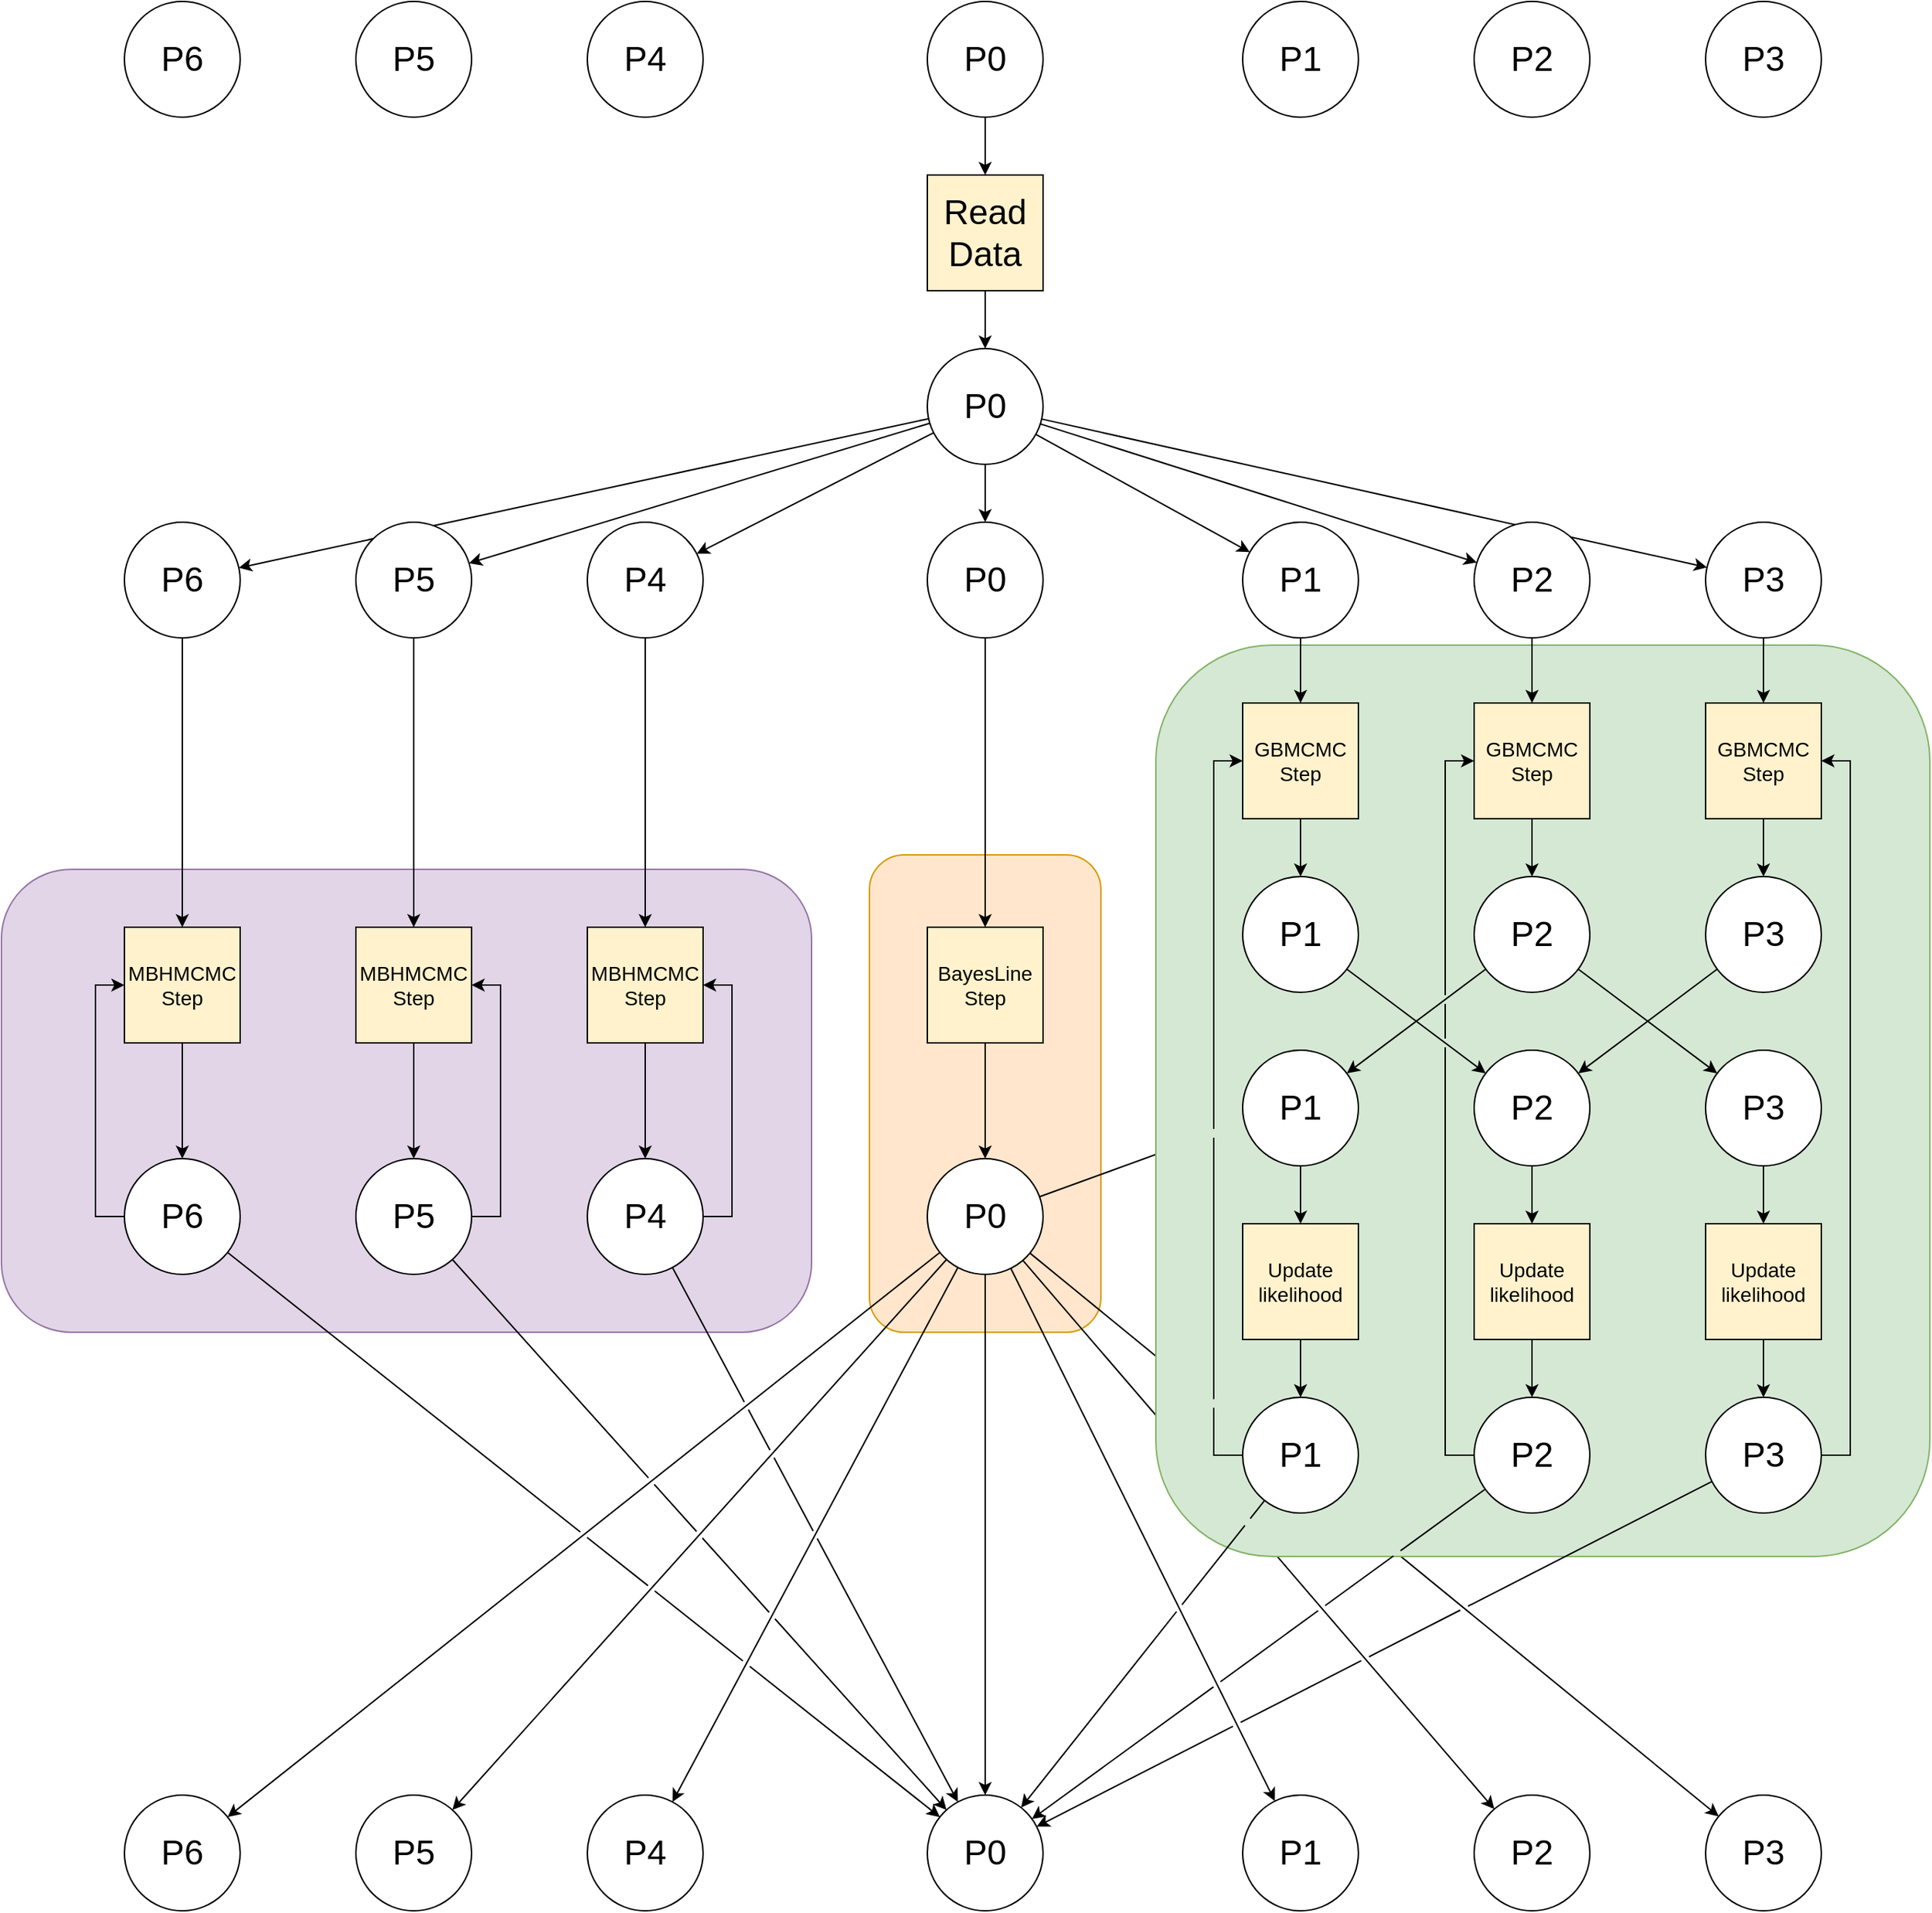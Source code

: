 <mxfile version="13.6.10" type="github">
  <diagram id="ocjEKwFpsV1IeR2hr5S3" name="Page-1">
    <mxGraphModel dx="3958" dy="3002" grid="1" gridSize="10" guides="1" tooltips="1" connect="1" arrows="1" fold="1" page="1" pageScale="1" pageWidth="850" pageHeight="1100" math="0" shadow="0">
      <root>
        <mxCell id="0" />
        <mxCell id="1" parent="0" />
        <mxCell id="KKFM_KyTwlKslKXIKcW2-12" value="" style="rounded=1;whiteSpace=wrap;html=1;strokeColor=#d79b00;fontSize=14;fillColor=#ffe6cc;" vertex="1" parent="1">
          <mxGeometry x="120" y="-450" width="160" height="330" as="geometry" />
        </mxCell>
        <mxCell id="9TntlFMedyVJn60BAklY-58" value="" style="rounded=1;whiteSpace=wrap;html=1;strokeColor=#9673a6;fontSize=14;fillColor=#e1d5e7;" parent="1" vertex="1">
          <mxGeometry x="-480" y="-440" width="560" height="320" as="geometry" />
        </mxCell>
        <mxCell id="fXf3r-uobzJEQX9jouKG-5" value="P0" style="ellipse;whiteSpace=wrap;html=1;fontSize=24;" parent="1" vertex="1">
          <mxGeometry x="160" y="-800" width="80" height="80" as="geometry" />
        </mxCell>
        <mxCell id="fXf3r-uobzJEQX9jouKG-9" value="P0" style="ellipse;whiteSpace=wrap;html=1;fontSize=24;" parent="1" vertex="1">
          <mxGeometry x="160" y="-680" width="80" height="80" as="geometry" />
        </mxCell>
        <mxCell id="fXf3r-uobzJEQX9jouKG-16" value="" style="endArrow=classic;html=1;fontSize=24;" parent="1" source="fXf3r-uobzJEQX9jouKG-5" target="fXf3r-uobzJEQX9jouKG-10" edge="1">
          <mxGeometry width="50" height="50" relative="1" as="geometry">
            <mxPoint x="160" y="-720" as="sourcePoint" />
            <mxPoint x="170" y="-510" as="targetPoint" />
          </mxGeometry>
        </mxCell>
        <mxCell id="fXf3r-uobzJEQX9jouKG-17" value="" style="endArrow=classic;html=1;fontSize=24;" parent="1" source="fXf3r-uobzJEQX9jouKG-5" target="fXf3r-uobzJEQX9jouKG-11" edge="1">
          <mxGeometry width="50" height="50" relative="1" as="geometry">
            <mxPoint x="160" y="-720" as="sourcePoint" />
            <mxPoint x="270" y="-520" as="targetPoint" />
          </mxGeometry>
        </mxCell>
        <mxCell id="fXf3r-uobzJEQX9jouKG-19" value="" style="endArrow=classic;html=1;fontSize=24;" parent="1" source="fXf3r-uobzJEQX9jouKG-5" target="fXf3r-uobzJEQX9jouKG-12" edge="1">
          <mxGeometry width="50" height="50" relative="1" as="geometry">
            <mxPoint x="188.284" y="-721.716" as="sourcePoint" />
            <mxPoint x="530" y="-580" as="targetPoint" />
          </mxGeometry>
        </mxCell>
        <mxCell id="fXf3r-uobzJEQX9jouKG-21" value="" style="endArrow=classic;html=1;fontSize=24;" parent="1" source="fXf3r-uobzJEQX9jouKG-5" target="fXf3r-uobzJEQX9jouKG-9" edge="1">
          <mxGeometry width="50" height="50" relative="1" as="geometry">
            <mxPoint x="280" y="-720" as="sourcePoint" />
            <mxPoint x="200" y="-640" as="targetPoint" />
          </mxGeometry>
        </mxCell>
        <mxCell id="fXf3r-uobzJEQX9jouKG-22" value="BayesLine Step" style="rounded=0;whiteSpace=wrap;html=1;fontSize=14;fillColor=#fff2cc;" parent="1" vertex="1">
          <mxGeometry x="160" y="-400" width="80" height="80" as="geometry" />
        </mxCell>
        <mxCell id="fXf3r-uobzJEQX9jouKG-26" value="P3" style="ellipse;whiteSpace=wrap;html=1;fontSize=24;" parent="1" vertex="1">
          <mxGeometry x="698" y="-1040" width="80" height="80" as="geometry" />
        </mxCell>
        <mxCell id="fXf3r-uobzJEQX9jouKG-27" value="P2" style="ellipse;whiteSpace=wrap;html=1;fontSize=24;" parent="1" vertex="1">
          <mxGeometry x="538" y="-1040" width="80" height="80" as="geometry" />
        </mxCell>
        <mxCell id="fXf3r-uobzJEQX9jouKG-28" value="&lt;font style=&quot;font-size: 24px&quot;&gt;P1&lt;/font&gt;" style="ellipse;whiteSpace=wrap;html=1;fontSize=24;" parent="1" vertex="1">
          <mxGeometry x="378" y="-1040" width="80" height="80" as="geometry" />
        </mxCell>
        <mxCell id="fXf3r-uobzJEQX9jouKG-29" value="&lt;font style=&quot;font-size: 24px&quot;&gt;P0&lt;/font&gt;" style="ellipse;whiteSpace=wrap;html=1;fontSize=24;" parent="1" vertex="1">
          <mxGeometry x="160" y="-1040" width="80" height="80" as="geometry" />
        </mxCell>
        <mxCell id="fXf3r-uobzJEQX9jouKG-30" value="Read Data" style="rounded=0;whiteSpace=wrap;html=1;fontSize=24;fillColor=#fff2cc;" parent="1" vertex="1">
          <mxGeometry x="160" y="-920" width="80" height="80" as="geometry" />
        </mxCell>
        <mxCell id="fXf3r-uobzJEQX9jouKG-31" value="" style="endArrow=classic;html=1;entryX=0.5;entryY=0;entryDx=0;entryDy=0;fontSize=24;" parent="1" source="fXf3r-uobzJEQX9jouKG-29" target="fXf3r-uobzJEQX9jouKG-30" edge="1">
          <mxGeometry width="50" height="50" relative="1" as="geometry">
            <mxPoint x="460" y="-570" as="sourcePoint" />
            <mxPoint x="510" y="-620" as="targetPoint" />
          </mxGeometry>
        </mxCell>
        <mxCell id="fXf3r-uobzJEQX9jouKG-32" value="" style="endArrow=classic;html=1;exitX=0.5;exitY=1;exitDx=0;exitDy=0;fontSize=24;" parent="1" source="fXf3r-uobzJEQX9jouKG-30" target="fXf3r-uobzJEQX9jouKG-5" edge="1">
          <mxGeometry width="50" height="50" relative="1" as="geometry">
            <mxPoint x="460" y="-570" as="sourcePoint" />
            <mxPoint x="510" y="-620" as="targetPoint" />
          </mxGeometry>
        </mxCell>
        <mxCell id="fXf3r-uobzJEQX9jouKG-42" value="" style="endArrow=classic;html=1;exitX=0.5;exitY=1;exitDx=0;exitDy=0;fontSize=24;" parent="1" source="fXf3r-uobzJEQX9jouKG-22" target="fXf3r-uobzJEQX9jouKG-100" edge="1">
          <mxGeometry width="50" height="50" relative="1" as="geometry">
            <mxPoint x="420" y="-480" as="sourcePoint" />
            <mxPoint x="200" y="-400" as="targetPoint" />
          </mxGeometry>
        </mxCell>
        <mxCell id="fXf3r-uobzJEQX9jouKG-63" value="" style="endArrow=classic;html=1;entryX=0.5;entryY=0;entryDx=0;entryDy=0;fontSize=24;" parent="1" source="fXf3r-uobzJEQX9jouKG-9" target="fXf3r-uobzJEQX9jouKG-22" edge="1">
          <mxGeometry relative="1" as="geometry">
            <mxPoint x="360" y="-380" as="sourcePoint" />
            <mxPoint x="460" y="-380" as="targetPoint" />
          </mxGeometry>
        </mxCell>
        <mxCell id="fXf3r-uobzJEQX9jouKG-93" value="" style="endArrow=classic;html=1;entryX=0.5;entryY=0;entryDx=0;entryDy=0;fontSize=24;" parent="1" target="fXf3r-uobzJEQX9jouKG-92" edge="1">
          <mxGeometry width="50" height="50" relative="1" as="geometry">
            <mxPoint x="200" y="-200" as="sourcePoint" />
            <mxPoint x="420" y="-280" as="targetPoint" />
          </mxGeometry>
        </mxCell>
        <mxCell id="fXf3r-uobzJEQX9jouKG-100" value="P0" style="ellipse;whiteSpace=wrap;html=1;fontSize=24;" parent="1" vertex="1">
          <mxGeometry x="160" y="-240" width="80" height="80" as="geometry" />
        </mxCell>
        <mxCell id="fXf3r-uobzJEQX9jouKG-116" value="P0" style="ellipse;whiteSpace=wrap;html=1;fontSize=24;" parent="1" vertex="1">
          <mxGeometry x="160" y="200" width="80" height="80" as="geometry" />
        </mxCell>
        <mxCell id="fXf3r-uobzJEQX9jouKG-117" value="" style="endArrow=classic;html=1;fontSize=24;" parent="1" source="fXf3r-uobzJEQX9jouKG-100" target="fXf3r-uobzJEQX9jouKG-116" edge="1">
          <mxGeometry width="50" height="50" relative="1" as="geometry">
            <mxPoint x="390" y="-140" as="sourcePoint" />
            <mxPoint x="440" y="-190" as="targetPoint" />
          </mxGeometry>
        </mxCell>
        <mxCell id="fXf3r-uobzJEQX9jouKG-129" value="P3" style="ellipse;whiteSpace=wrap;html=1;fontSize=24;" parent="1" vertex="1">
          <mxGeometry x="698" y="200" width="80" height="80" as="geometry" />
        </mxCell>
        <mxCell id="fXf3r-uobzJEQX9jouKG-130" value="P2" style="ellipse;whiteSpace=wrap;html=1;fontSize=24;" parent="1" vertex="1">
          <mxGeometry x="538" y="200" width="80" height="80" as="geometry" />
        </mxCell>
        <mxCell id="fXf3r-uobzJEQX9jouKG-131" value="P1" style="ellipse;whiteSpace=wrap;html=1;fontSize=24;" parent="1" vertex="1">
          <mxGeometry x="378" y="200" width="80" height="80" as="geometry" />
        </mxCell>
        <mxCell id="9TntlFMedyVJn60BAklY-5" value="P6" style="ellipse;whiteSpace=wrap;html=1;fontSize=24;" parent="1" vertex="1">
          <mxGeometry x="-395" y="-1040" width="80" height="80" as="geometry" />
        </mxCell>
        <mxCell id="9TntlFMedyVJn60BAklY-6" value="P5" style="ellipse;whiteSpace=wrap;html=1;fontSize=24;" parent="1" vertex="1">
          <mxGeometry x="-235" y="-1040" width="80" height="80" as="geometry" />
        </mxCell>
        <mxCell id="9TntlFMedyVJn60BAklY-7" value="P4" style="ellipse;whiteSpace=wrap;html=1;fontSize=24;" parent="1" vertex="1">
          <mxGeometry x="-75" y="-1040" width="80" height="80" as="geometry" />
        </mxCell>
        <mxCell id="9TntlFMedyVJn60BAklY-16" value="" style="endArrow=classic;html=1;labelBackgroundColor=none;fontSize=14;" parent="1" source="fXf3r-uobzJEQX9jouKG-5" target="9TntlFMedyVJn60BAklY-12" edge="1">
          <mxGeometry width="50" height="50" relative="1" as="geometry">
            <mxPoint x="-295" y="-640" as="sourcePoint" />
            <mxPoint x="-245" y="-690" as="targetPoint" />
          </mxGeometry>
        </mxCell>
        <mxCell id="9TntlFMedyVJn60BAklY-17" value="" style="endArrow=classic;html=1;labelBackgroundColor=none;fontSize=14;" parent="1" source="fXf3r-uobzJEQX9jouKG-5" target="9TntlFMedyVJn60BAklY-13" edge="1">
          <mxGeometry width="50" height="50" relative="1" as="geometry">
            <mxPoint x="-295" y="-640" as="sourcePoint" />
            <mxPoint x="-245" y="-690" as="targetPoint" />
          </mxGeometry>
        </mxCell>
        <mxCell id="9TntlFMedyVJn60BAklY-18" value="" style="endArrow=classic;html=1;labelBackgroundColor=none;fontSize=14;" parent="1" source="fXf3r-uobzJEQX9jouKG-5" target="9TntlFMedyVJn60BAklY-14" edge="1">
          <mxGeometry width="50" height="50" relative="1" as="geometry">
            <mxPoint x="-295" y="-640" as="sourcePoint" />
            <mxPoint x="-245" y="-690" as="targetPoint" />
          </mxGeometry>
        </mxCell>
        <mxCell id="9TntlFMedyVJn60BAklY-20" value="MBHMCMC Step" style="rounded=0;whiteSpace=wrap;html=1;fontSize=14;fillColor=#fff2cc;" parent="1" vertex="1">
          <mxGeometry x="-395" y="-400" width="80" height="80" as="geometry" />
        </mxCell>
        <mxCell id="9TntlFMedyVJn60BAklY-21" value="MBHMCMC Step" style="rounded=0;whiteSpace=wrap;html=1;fontSize=14;fillColor=#fff2cc;" parent="1" vertex="1">
          <mxGeometry x="-235" y="-400" width="80" height="80" as="geometry" />
        </mxCell>
        <mxCell id="9TntlFMedyVJn60BAklY-22" value="MBHMCMC Step" style="rounded=0;whiteSpace=wrap;html=1;fontSize=14;fillColor=#fff2cc;" parent="1" vertex="1">
          <mxGeometry x="-75" y="-400" width="80" height="80" as="geometry" />
        </mxCell>
        <mxCell id="9TntlFMedyVJn60BAklY-29" value="" style="endArrow=classic;html=1;labelBackgroundColor=none;fontSize=14;entryX=0.5;entryY=0;entryDx=0;entryDy=0;" parent="1" source="9TntlFMedyVJn60BAklY-12" target="9TntlFMedyVJn60BAklY-20" edge="1">
          <mxGeometry width="50" height="50" relative="1" as="geometry">
            <mxPoint x="-355" y="-520" as="sourcePoint" />
            <mxPoint x="-75" y="-440" as="targetPoint" />
          </mxGeometry>
        </mxCell>
        <mxCell id="9TntlFMedyVJn60BAklY-30" value="" style="endArrow=classic;html=1;labelBackgroundColor=none;fontSize=14;entryX=0.5;entryY=0;entryDx=0;entryDy=0;" parent="1" source="9TntlFMedyVJn60BAklY-13" target="9TntlFMedyVJn60BAklY-21" edge="1">
          <mxGeometry width="50" height="50" relative="1" as="geometry">
            <mxPoint x="-195.0" y="-520" as="sourcePoint" />
            <mxPoint x="-75" y="-440" as="targetPoint" />
          </mxGeometry>
        </mxCell>
        <mxCell id="9TntlFMedyVJn60BAklY-31" value="" style="endArrow=classic;html=1;labelBackgroundColor=none;fontSize=14;entryX=0.5;entryY=0;entryDx=0;entryDy=0;" parent="1" source="9TntlFMedyVJn60BAklY-14" target="9TntlFMedyVJn60BAklY-22" edge="1">
          <mxGeometry width="50" height="50" relative="1" as="geometry">
            <mxPoint x="-35.0" y="-520" as="sourcePoint" />
            <mxPoint x="-75" y="-440" as="targetPoint" />
          </mxGeometry>
        </mxCell>
        <mxCell id="9TntlFMedyVJn60BAklY-55" style="edgeStyle=orthogonalEdgeStyle;rounded=0;orthogonalLoop=1;jettySize=auto;html=1;entryX=0;entryY=0.5;entryDx=0;entryDy=0;labelBackgroundColor=none;fontSize=24;" parent="1" source="9TntlFMedyVJn60BAklY-34" target="9TntlFMedyVJn60BAklY-20" edge="1">
          <mxGeometry relative="1" as="geometry">
            <Array as="points">
              <mxPoint x="-415" y="-200" />
              <mxPoint x="-415" y="-360" />
            </Array>
          </mxGeometry>
        </mxCell>
        <mxCell id="9TntlFMedyVJn60BAklY-34" value="P6" style="ellipse;whiteSpace=wrap;html=1;fontSize=24;" parent="1" vertex="1">
          <mxGeometry x="-395" y="-240" width="80" height="80" as="geometry" />
        </mxCell>
        <mxCell id="9TntlFMedyVJn60BAklY-56" style="edgeStyle=orthogonalEdgeStyle;rounded=0;orthogonalLoop=1;jettySize=auto;html=1;entryX=1;entryY=0.5;entryDx=0;entryDy=0;labelBackgroundColor=none;fontSize=24;" parent="1" source="9TntlFMedyVJn60BAklY-35" target="9TntlFMedyVJn60BAklY-21" edge="1">
          <mxGeometry relative="1" as="geometry">
            <Array as="points">
              <mxPoint x="-135" y="-200" />
              <mxPoint x="-135" y="-360" />
            </Array>
          </mxGeometry>
        </mxCell>
        <mxCell id="9TntlFMedyVJn60BAklY-35" value="P5" style="ellipse;whiteSpace=wrap;html=1;fontSize=24;" parent="1" vertex="1">
          <mxGeometry x="-235" y="-240" width="80" height="80" as="geometry" />
        </mxCell>
        <mxCell id="9TntlFMedyVJn60BAklY-57" style="edgeStyle=orthogonalEdgeStyle;rounded=0;orthogonalLoop=1;jettySize=auto;html=1;entryX=1;entryY=0.5;entryDx=0;entryDy=0;labelBackgroundColor=none;fontSize=24;" parent="1" source="9TntlFMedyVJn60BAklY-36" target="9TntlFMedyVJn60BAklY-22" edge="1">
          <mxGeometry relative="1" as="geometry">
            <Array as="points">
              <mxPoint x="25" y="-200" />
              <mxPoint x="25" y="-360" />
            </Array>
          </mxGeometry>
        </mxCell>
        <mxCell id="9TntlFMedyVJn60BAklY-36" value="P4" style="ellipse;whiteSpace=wrap;html=1;fontSize=24;" parent="1" vertex="1">
          <mxGeometry x="-75" y="-240" width="80" height="80" as="geometry" />
        </mxCell>
        <mxCell id="9TntlFMedyVJn60BAklY-38" value="P6" style="ellipse;whiteSpace=wrap;html=1;fontSize=24;" parent="1" vertex="1">
          <mxGeometry x="-395" y="200" width="80" height="80" as="geometry" />
        </mxCell>
        <mxCell id="9TntlFMedyVJn60BAklY-39" value="P5" style="ellipse;whiteSpace=wrap;html=1;fontSize=24;" parent="1" vertex="1">
          <mxGeometry x="-235" y="200" width="80" height="80" as="geometry" />
        </mxCell>
        <mxCell id="9TntlFMedyVJn60BAklY-40" value="P4" style="ellipse;whiteSpace=wrap;html=1;fontSize=24;" parent="1" vertex="1">
          <mxGeometry x="-75" y="200" width="80" height="80" as="geometry" />
        </mxCell>
        <mxCell id="9TntlFMedyVJn60BAklY-43" value="" style="endArrow=classic;html=1;labelBackgroundColor=none;fontSize=14;exitX=0.5;exitY=1;exitDx=0;exitDy=0;" parent="1" source="9TntlFMedyVJn60BAklY-20" target="9TntlFMedyVJn60BAklY-34" edge="1">
          <mxGeometry relative="1" as="geometry">
            <mxPoint x="-235" y="-280" as="sourcePoint" />
            <mxPoint x="-135" y="-280" as="targetPoint" />
          </mxGeometry>
        </mxCell>
        <mxCell id="9TntlFMedyVJn60BAklY-45" value="" style="endArrow=classic;html=1;labelBackgroundColor=none;fontSize=14;exitX=0.5;exitY=1;exitDx=0;exitDy=0;" parent="1" source="9TntlFMedyVJn60BAklY-21" target="9TntlFMedyVJn60BAklY-35" edge="1">
          <mxGeometry relative="1" as="geometry">
            <mxPoint x="-235" y="-280" as="sourcePoint" />
            <mxPoint x="-135" y="-280" as="targetPoint" />
          </mxGeometry>
        </mxCell>
        <mxCell id="9TntlFMedyVJn60BAklY-47" value="" style="endArrow=classic;html=1;labelBackgroundColor=none;fontSize=14;exitX=0.5;exitY=1;exitDx=0;exitDy=0;" parent="1" source="9TntlFMedyVJn60BAklY-22" target="9TntlFMedyVJn60BAklY-36" edge="1">
          <mxGeometry relative="1" as="geometry">
            <mxPoint x="-235" y="-280" as="sourcePoint" />
            <mxPoint x="-135" y="-280" as="targetPoint" />
          </mxGeometry>
        </mxCell>
        <mxCell id="KKFM_KyTwlKslKXIKcW2-1" value="" style="endArrow=classic;html=1;jumpStyle=gap;" edge="1" parent="1" source="fXf3r-uobzJEQX9jouKG-100" target="fXf3r-uobzJEQX9jouKG-131">
          <mxGeometry width="50" height="50" relative="1" as="geometry">
            <mxPoint x="660" y="140" as="sourcePoint" />
            <mxPoint x="710" y="90" as="targetPoint" />
          </mxGeometry>
        </mxCell>
        <mxCell id="KKFM_KyTwlKslKXIKcW2-2" value="" style="endArrow=classic;html=1;jumpStyle=gap;" edge="1" parent="1" source="fXf3r-uobzJEQX9jouKG-100" target="fXf3r-uobzJEQX9jouKG-130">
          <mxGeometry width="50" height="50" relative="1" as="geometry">
            <mxPoint x="232.151" y="43.307" as="sourcePoint" />
            <mxPoint x="347.812" y="216.718" as="targetPoint" />
          </mxGeometry>
        </mxCell>
        <mxCell id="KKFM_KyTwlKslKXIKcW2-3" value="" style="endArrow=classic;html=1;jumpStyle=gap;" edge="1" parent="1" source="fXf3r-uobzJEQX9jouKG-100" target="fXf3r-uobzJEQX9jouKG-129">
          <mxGeometry width="50" height="50" relative="1" as="geometry">
            <mxPoint x="242" y="34" as="sourcePoint" />
            <mxPoint x="498" y="226" as="targetPoint" />
          </mxGeometry>
        </mxCell>
        <mxCell id="KKFM_KyTwlKslKXIKcW2-5" value="" style="endArrow=classic;html=1;jumpStyle=gap;" edge="1" parent="1" source="fXf3r-uobzJEQX9jouKG-100" target="9TntlFMedyVJn60BAklY-38">
          <mxGeometry width="50" height="50" relative="1" as="geometry">
            <mxPoint x="1140" y="20" as="sourcePoint" />
            <mxPoint x="1190" y="-30" as="targetPoint" />
          </mxGeometry>
        </mxCell>
        <mxCell id="KKFM_KyTwlKslKXIKcW2-6" value="" style="endArrow=classic;html=1;jumpStyle=gap;" edge="1" parent="1" source="fXf3r-uobzJEQX9jouKG-100" target="9TntlFMedyVJn60BAklY-39">
          <mxGeometry width="50" height="50" relative="1" as="geometry">
            <mxPoint x="1140" y="20" as="sourcePoint" />
            <mxPoint x="1190" y="-30" as="targetPoint" />
          </mxGeometry>
        </mxCell>
        <mxCell id="KKFM_KyTwlKslKXIKcW2-7" value="" style="endArrow=classic;html=1;jumpStyle=gap;" edge="1" parent="1" source="fXf3r-uobzJEQX9jouKG-100" target="9TntlFMedyVJn60BAklY-40">
          <mxGeometry width="50" height="50" relative="1" as="geometry">
            <mxPoint x="1140" y="20" as="sourcePoint" />
            <mxPoint x="1190" y="-30" as="targetPoint" />
          </mxGeometry>
        </mxCell>
        <mxCell id="KKFM_KyTwlKslKXIKcW2-9" value="" style="endArrow=classic;html=1;jumpStyle=gap;" edge="1" parent="1" source="9TntlFMedyVJn60BAklY-34" target="fXf3r-uobzJEQX9jouKG-116">
          <mxGeometry width="50" height="50" relative="1" as="geometry">
            <mxPoint x="1140" y="20" as="sourcePoint" />
            <mxPoint x="1190" y="-30" as="targetPoint" />
          </mxGeometry>
        </mxCell>
        <mxCell id="KKFM_KyTwlKslKXIKcW2-10" value="" style="endArrow=classic;html=1;jumpStyle=gap;" edge="1" parent="1" source="9TntlFMedyVJn60BAklY-35" target="fXf3r-uobzJEQX9jouKG-116">
          <mxGeometry width="50" height="50" relative="1" as="geometry">
            <mxPoint x="1140" y="20" as="sourcePoint" />
            <mxPoint x="1190" y="-30" as="targetPoint" />
          </mxGeometry>
        </mxCell>
        <mxCell id="KKFM_KyTwlKslKXIKcW2-11" value="" style="endArrow=classic;html=1;jumpStyle=gap;" edge="1" parent="1" source="9TntlFMedyVJn60BAklY-36" target="fXf3r-uobzJEQX9jouKG-116">
          <mxGeometry width="50" height="50" relative="1" as="geometry">
            <mxPoint x="1140" y="20" as="sourcePoint" />
            <mxPoint x="1190" y="-30" as="targetPoint" />
          </mxGeometry>
        </mxCell>
        <mxCell id="9TntlFMedyVJn60BAklY-1" value="" style="rounded=1;whiteSpace=wrap;html=1;strokeColor=#82b366;fontSize=14;fillColor=#d5e8d4;" parent="1" vertex="1">
          <mxGeometry x="318" y="-595" width="535" height="630" as="geometry" />
        </mxCell>
        <mxCell id="fXf3r-uobzJEQX9jouKG-10" value="P1" style="ellipse;whiteSpace=wrap;html=1;fontSize=24;" parent="1" vertex="1">
          <mxGeometry x="378" y="-680" width="80" height="80" as="geometry" />
        </mxCell>
        <mxCell id="fXf3r-uobzJEQX9jouKG-11" value="P2" style="ellipse;whiteSpace=wrap;html=1;fontSize=24;" parent="1" vertex="1">
          <mxGeometry x="538" y="-680" width="80" height="80" as="geometry" />
        </mxCell>
        <mxCell id="fXf3r-uobzJEQX9jouKG-12" value="P3" style="ellipse;whiteSpace=wrap;html=1;fontSize=24;" parent="1" vertex="1">
          <mxGeometry x="698" y="-680" width="80" height="80" as="geometry" />
        </mxCell>
        <mxCell id="fXf3r-uobzJEQX9jouKG-23" value="GBMCMC Step" style="rounded=0;whiteSpace=wrap;html=1;fontSize=14;fillColor=#fff2cc;" parent="1" vertex="1">
          <mxGeometry x="378" y="-555" width="80" height="80" as="geometry" />
        </mxCell>
        <mxCell id="fXf3r-uobzJEQX9jouKG-24" value="GBMCMC Step" style="rounded=0;whiteSpace=wrap;html=1;fontSize=14;fillColor=#fff2cc;" parent="1" vertex="1">
          <mxGeometry x="538" y="-555" width="80" height="80" as="geometry" />
        </mxCell>
        <mxCell id="fXf3r-uobzJEQX9jouKG-25" value="GBMCMC Step" style="rounded=0;whiteSpace=wrap;html=1;fontSize=14;fillColor=#fff2cc;" parent="1" vertex="1">
          <mxGeometry x="698" y="-555" width="80" height="80" as="geometry" />
        </mxCell>
        <mxCell id="fXf3r-uobzJEQX9jouKG-33" value="P3" style="ellipse;whiteSpace=wrap;html=1;fontSize=24;" parent="1" vertex="1">
          <mxGeometry x="698" y="-435" width="80" height="80" as="geometry" />
        </mxCell>
        <mxCell id="fXf3r-uobzJEQX9jouKG-34" value="P2" style="ellipse;whiteSpace=wrap;html=1;fontSize=24;" parent="1" vertex="1">
          <mxGeometry x="538" y="-435" width="80" height="80" as="geometry" />
        </mxCell>
        <mxCell id="fXf3r-uobzJEQX9jouKG-35" value="P1" style="ellipse;whiteSpace=wrap;html=1;fontSize=24;" parent="1" vertex="1">
          <mxGeometry x="378" y="-435" width="80" height="80" as="geometry" />
        </mxCell>
        <mxCell id="fXf3r-uobzJEQX9jouKG-43" value="" style="endArrow=classic;html=1;exitX=0.5;exitY=1;exitDx=0;exitDy=0;fontSize=24;" parent="1" source="fXf3r-uobzJEQX9jouKG-23" target="fXf3r-uobzJEQX9jouKG-35" edge="1">
          <mxGeometry width="50" height="50" relative="1" as="geometry">
            <mxPoint x="478" y="-515" as="sourcePoint" />
            <mxPoint x="528" y="-565" as="targetPoint" />
          </mxGeometry>
        </mxCell>
        <mxCell id="fXf3r-uobzJEQX9jouKG-47" value="" style="endArrow=classic;html=1;exitX=0.5;exitY=1;exitDx=0;exitDy=0;entryX=0.5;entryY=0;entryDx=0;entryDy=0;fontSize=24;" parent="1" source="fXf3r-uobzJEQX9jouKG-24" target="fXf3r-uobzJEQX9jouKG-34" edge="1">
          <mxGeometry width="50" height="50" relative="1" as="geometry">
            <mxPoint x="478" y="-515" as="sourcePoint" />
            <mxPoint x="528" y="-565" as="targetPoint" />
          </mxGeometry>
        </mxCell>
        <mxCell id="fXf3r-uobzJEQX9jouKG-48" value="" style="endArrow=classic;html=1;exitX=0.5;exitY=1;exitDx=0;exitDy=0;fontSize=24;" parent="1" source="fXf3r-uobzJEQX9jouKG-25" target="fXf3r-uobzJEQX9jouKG-33" edge="1">
          <mxGeometry width="50" height="50" relative="1" as="geometry">
            <mxPoint x="478" y="-515" as="sourcePoint" />
            <mxPoint x="528" y="-565" as="targetPoint" />
          </mxGeometry>
        </mxCell>
        <mxCell id="fXf3r-uobzJEQX9jouKG-49" value="P3" style="ellipse;whiteSpace=wrap;html=1;fontSize=24;" parent="1" vertex="1">
          <mxGeometry x="698" y="-315" width="80" height="80" as="geometry" />
        </mxCell>
        <mxCell id="fXf3r-uobzJEQX9jouKG-50" value="P2" style="ellipse;whiteSpace=wrap;html=1;fontSize=24;" parent="1" vertex="1">
          <mxGeometry x="538" y="-315" width="80" height="80" as="geometry" />
        </mxCell>
        <mxCell id="fXf3r-uobzJEQX9jouKG-51" value="P1" style="ellipse;whiteSpace=wrap;html=1;fontSize=24;" parent="1" vertex="1">
          <mxGeometry x="378" y="-315" width="80" height="80" as="geometry" />
        </mxCell>
        <mxCell id="fXf3r-uobzJEQX9jouKG-75" value="" style="endArrow=classic;html=1;fontSize=24;" parent="1" source="fXf3r-uobzJEQX9jouKG-10" target="fXf3r-uobzJEQX9jouKG-23" edge="1">
          <mxGeometry relative="1" as="geometry">
            <mxPoint x="417.83" y="-610" as="sourcePoint" />
            <mxPoint x="417.83" y="-450" as="targetPoint" />
          </mxGeometry>
        </mxCell>
        <mxCell id="fXf3r-uobzJEQX9jouKG-77" value="" style="endArrow=classic;html=1;entryX=0.5;entryY=0;entryDx=0;entryDy=0;fontSize=24;" parent="1" source="fXf3r-uobzJEQX9jouKG-11" target="fXf3r-uobzJEQX9jouKG-24" edge="1">
          <mxGeometry relative="1" as="geometry">
            <mxPoint x="577.83" y="-610" as="sourcePoint" />
            <mxPoint x="577.83" y="-450" as="targetPoint" />
          </mxGeometry>
        </mxCell>
        <mxCell id="fXf3r-uobzJEQX9jouKG-79" value="" style="endArrow=classic;html=1;entryX=0.5;entryY=0;entryDx=0;entryDy=0;fontSize=24;" parent="1" source="fXf3r-uobzJEQX9jouKG-12" target="fXf3r-uobzJEQX9jouKG-25" edge="1">
          <mxGeometry relative="1" as="geometry">
            <mxPoint x="737.83" y="-610" as="sourcePoint" />
            <mxPoint x="737.83" y="-450" as="targetPoint" />
          </mxGeometry>
        </mxCell>
        <mxCell id="fXf3r-uobzJEQX9jouKG-83" value="" style="endArrow=classic;html=1;fontSize=24;" parent="1" source="fXf3r-uobzJEQX9jouKG-35" target="fXf3r-uobzJEQX9jouKG-50" edge="1">
          <mxGeometry width="50" height="50" relative="1" as="geometry">
            <mxPoint x="406.11" y="-351.521" as="sourcePoint" />
            <mxPoint x="478" y="-315" as="targetPoint" />
          </mxGeometry>
        </mxCell>
        <mxCell id="fXf3r-uobzJEQX9jouKG-84" value="" style="endArrow=classic;html=1;fontSize=24;" parent="1" source="fXf3r-uobzJEQX9jouKG-34" target="fXf3r-uobzJEQX9jouKG-51" edge="1">
          <mxGeometry width="50" height="50" relative="1" as="geometry">
            <mxPoint x="289.89" y="-351.521" as="sourcePoint" />
            <mxPoint x="518" y="-315" as="targetPoint" />
          </mxGeometry>
        </mxCell>
        <mxCell id="fXf3r-uobzJEQX9jouKG-85" value="" style="endArrow=classic;html=1;fontSize=24;" parent="1" source="fXf3r-uobzJEQX9jouKG-34" target="fXf3r-uobzJEQX9jouKG-49" edge="1">
          <mxGeometry width="50" height="50" relative="1" as="geometry">
            <mxPoint x="428" y="-145" as="sourcePoint" />
            <mxPoint x="778" y="-245" as="targetPoint" />
          </mxGeometry>
        </mxCell>
        <mxCell id="fXf3r-uobzJEQX9jouKG-87" value="" style="endArrow=classic;html=1;fontSize=24;" parent="1" source="fXf3r-uobzJEQX9jouKG-33" target="fXf3r-uobzJEQX9jouKG-50" edge="1">
          <mxGeometry width="50" height="50" relative="1" as="geometry">
            <mxPoint x="428" y="-145" as="sourcePoint" />
            <mxPoint x="678" y="-315" as="targetPoint" />
          </mxGeometry>
        </mxCell>
        <mxCell id="fXf3r-uobzJEQX9jouKG-89" value="Update likelihood" style="rounded=0;whiteSpace=wrap;html=1;fontSize=14;fillColor=#fff2cc;" parent="1" vertex="1">
          <mxGeometry x="698" y="-195" width="80" height="80" as="geometry" />
        </mxCell>
        <mxCell id="fXf3r-uobzJEQX9jouKG-90" value="Update likelihood" style="rounded=0;whiteSpace=wrap;html=1;fontSize=14;fillColor=#fff2cc;" parent="1" vertex="1">
          <mxGeometry x="538" y="-195" width="80" height="80" as="geometry" />
        </mxCell>
        <mxCell id="fXf3r-uobzJEQX9jouKG-91" value="Update likelihood" style="rounded=0;whiteSpace=wrap;html=1;fontSize=14;fillColor=#fff2cc;" parent="1" vertex="1">
          <mxGeometry x="378" y="-195" width="80" height="80" as="geometry" />
        </mxCell>
        <mxCell id="fXf3r-uobzJEQX9jouKG-94" value="" style="endArrow=classic;html=1;exitX=0.5;exitY=1;exitDx=0;exitDy=0;entryX=0.5;entryY=0;entryDx=0;entryDy=0;fontSize=24;" parent="1" source="fXf3r-uobzJEQX9jouKG-51" target="fXf3r-uobzJEQX9jouKG-91" edge="1">
          <mxGeometry width="50" height="50" relative="1" as="geometry">
            <mxPoint x="428" y="-265" as="sourcePoint" />
            <mxPoint x="478" y="-315" as="targetPoint" />
          </mxGeometry>
        </mxCell>
        <mxCell id="fXf3r-uobzJEQX9jouKG-95" value="" style="endArrow=classic;html=1;exitX=0.5;exitY=1;exitDx=0;exitDy=0;entryX=0.5;entryY=0;entryDx=0;entryDy=0;fontSize=24;" parent="1" source="fXf3r-uobzJEQX9jouKG-50" target="fXf3r-uobzJEQX9jouKG-90" edge="1">
          <mxGeometry width="50" height="50" relative="1" as="geometry">
            <mxPoint x="428" y="-265" as="sourcePoint" />
            <mxPoint x="478" y="-315" as="targetPoint" />
          </mxGeometry>
        </mxCell>
        <mxCell id="fXf3r-uobzJEQX9jouKG-96" value="" style="endArrow=classic;html=1;exitX=0.5;exitY=1;exitDx=0;exitDy=0;entryX=0.5;entryY=0;entryDx=0;entryDy=0;fontSize=24;" parent="1" source="fXf3r-uobzJEQX9jouKG-49" target="fXf3r-uobzJEQX9jouKG-89" edge="1">
          <mxGeometry width="50" height="50" relative="1" as="geometry">
            <mxPoint x="428" y="-265" as="sourcePoint" />
            <mxPoint x="478" y="-315" as="targetPoint" />
          </mxGeometry>
        </mxCell>
        <mxCell id="KKFM_KyTwlKslKXIKcW2-16" style="edgeStyle=orthogonalEdgeStyle;rounded=0;jumpStyle=gap;orthogonalLoop=1;jettySize=auto;html=1;entryX=1;entryY=0.5;entryDx=0;entryDy=0;" edge="1" parent="1" source="fXf3r-uobzJEQX9jouKG-97" target="fXf3r-uobzJEQX9jouKG-25">
          <mxGeometry relative="1" as="geometry">
            <Array as="points">
              <mxPoint x="798" y="-35" />
              <mxPoint x="798" y="-515" />
            </Array>
          </mxGeometry>
        </mxCell>
        <mxCell id="fXf3r-uobzJEQX9jouKG-97" value="P3" style="ellipse;whiteSpace=wrap;html=1;fontSize=24;" parent="1" vertex="1">
          <mxGeometry x="698" y="-75" width="80" height="80" as="geometry" />
        </mxCell>
        <mxCell id="KKFM_KyTwlKslKXIKcW2-14" style="edgeStyle=orthogonalEdgeStyle;rounded=0;jumpStyle=gap;orthogonalLoop=1;jettySize=auto;html=1;entryX=0;entryY=0.5;entryDx=0;entryDy=0;" edge="1" parent="1" source="fXf3r-uobzJEQX9jouKG-98" target="fXf3r-uobzJEQX9jouKG-24">
          <mxGeometry relative="1" as="geometry">
            <Array as="points">
              <mxPoint x="518" y="-35" />
              <mxPoint x="518" y="-515" />
            </Array>
          </mxGeometry>
        </mxCell>
        <mxCell id="fXf3r-uobzJEQX9jouKG-98" value="P2" style="ellipse;whiteSpace=wrap;html=1;fontSize=24;" parent="1" vertex="1">
          <mxGeometry x="538" y="-75" width="80" height="80" as="geometry" />
        </mxCell>
        <mxCell id="KKFM_KyTwlKslKXIKcW2-13" style="edgeStyle=orthogonalEdgeStyle;rounded=0;jumpStyle=gap;orthogonalLoop=1;jettySize=auto;html=1;entryX=0;entryY=0.5;entryDx=0;entryDy=0;" edge="1" parent="1" source="fXf3r-uobzJEQX9jouKG-99" target="fXf3r-uobzJEQX9jouKG-23">
          <mxGeometry relative="1" as="geometry">
            <Array as="points">
              <mxPoint x="358" y="-35" />
              <mxPoint x="358" y="-515" />
            </Array>
          </mxGeometry>
        </mxCell>
        <mxCell id="fXf3r-uobzJEQX9jouKG-99" value="P1" style="ellipse;whiteSpace=wrap;html=1;fontSize=24;" parent="1" vertex="1">
          <mxGeometry x="378" y="-75" width="80" height="80" as="geometry" />
        </mxCell>
        <mxCell id="fXf3r-uobzJEQX9jouKG-123" value="" style="endArrow=classic;html=1;exitX=0.5;exitY=1;exitDx=0;exitDy=0;fontSize=24;labelBackgroundColor=none;" parent="1" source="fXf3r-uobzJEQX9jouKG-91" target="fXf3r-uobzJEQX9jouKG-99" edge="1">
          <mxGeometry relative="1" as="geometry">
            <mxPoint x="308" y="-225" as="sourcePoint" />
            <mxPoint x="408" y="-225" as="targetPoint" />
          </mxGeometry>
        </mxCell>
        <mxCell id="fXf3r-uobzJEQX9jouKG-125" value="" style="endArrow=classic;html=1;exitX=0.5;exitY=1;exitDx=0;exitDy=0;fontSize=24;labelBackgroundColor=none;" parent="1" source="fXf3r-uobzJEQX9jouKG-90" target="fXf3r-uobzJEQX9jouKG-98" edge="1">
          <mxGeometry relative="1" as="geometry">
            <mxPoint x="308" y="-225" as="sourcePoint" />
            <mxPoint x="408" y="-225" as="targetPoint" />
          </mxGeometry>
        </mxCell>
        <mxCell id="fXf3r-uobzJEQX9jouKG-127" value="" style="endArrow=classic;html=1;exitX=0.5;exitY=1;exitDx=0;exitDy=0;fontSize=24;labelBackgroundColor=none;" parent="1" source="fXf3r-uobzJEQX9jouKG-89" target="fXf3r-uobzJEQX9jouKG-97" edge="1">
          <mxGeometry relative="1" as="geometry">
            <mxPoint x="728" y="-115" as="sourcePoint" />
            <mxPoint x="748" y="-25" as="targetPoint" />
          </mxGeometry>
        </mxCell>
        <mxCell id="fXf3r-uobzJEQX9jouKG-118" value="" style="endArrow=classic;html=1;fontSize=24;jumpStyle=gap;" parent="1" source="fXf3r-uobzJEQX9jouKG-99" target="fXf3r-uobzJEQX9jouKG-116" edge="1">
          <mxGeometry width="50" height="50" relative="1" as="geometry">
            <mxPoint x="390" y="-140" as="sourcePoint" />
            <mxPoint x="440" y="-190" as="targetPoint" />
          </mxGeometry>
        </mxCell>
        <mxCell id="fXf3r-uobzJEQX9jouKG-119" value="" style="endArrow=classic;html=1;fontSize=24;jumpStyle=gap;" parent="1" source="fXf3r-uobzJEQX9jouKG-98" target="fXf3r-uobzJEQX9jouKG-116" edge="1">
          <mxGeometry width="50" height="50" relative="1" as="geometry">
            <mxPoint x="390" y="-140" as="sourcePoint" />
            <mxPoint x="440" y="-190" as="targetPoint" />
          </mxGeometry>
        </mxCell>
        <mxCell id="fXf3r-uobzJEQX9jouKG-120" value="" style="endArrow=classic;html=1;fontSize=24;jumpStyle=gap;" parent="1" source="fXf3r-uobzJEQX9jouKG-97" target="fXf3r-uobzJEQX9jouKG-116" edge="1">
          <mxGeometry width="50" height="50" relative="1" as="geometry">
            <mxPoint x="390" y="-140" as="sourcePoint" />
            <mxPoint x="440" y="-190" as="targetPoint" />
          </mxGeometry>
        </mxCell>
        <mxCell id="9TntlFMedyVJn60BAklY-12" value="P6" style="ellipse;whiteSpace=wrap;html=1;fontSize=24;" parent="1" vertex="1">
          <mxGeometry x="-395" y="-680" width="80" height="80" as="geometry" />
        </mxCell>
        <mxCell id="9TntlFMedyVJn60BAklY-13" value="P5" style="ellipse;whiteSpace=wrap;html=1;fontSize=24;" parent="1" vertex="1">
          <mxGeometry x="-235" y="-680" width="80" height="80" as="geometry" />
        </mxCell>
        <mxCell id="9TntlFMedyVJn60BAklY-14" value="P4" style="ellipse;whiteSpace=wrap;html=1;fontSize=24;" parent="1" vertex="1">
          <mxGeometry x="-75" y="-680" width="80" height="80" as="geometry" />
        </mxCell>
      </root>
    </mxGraphModel>
  </diagram>
</mxfile>
